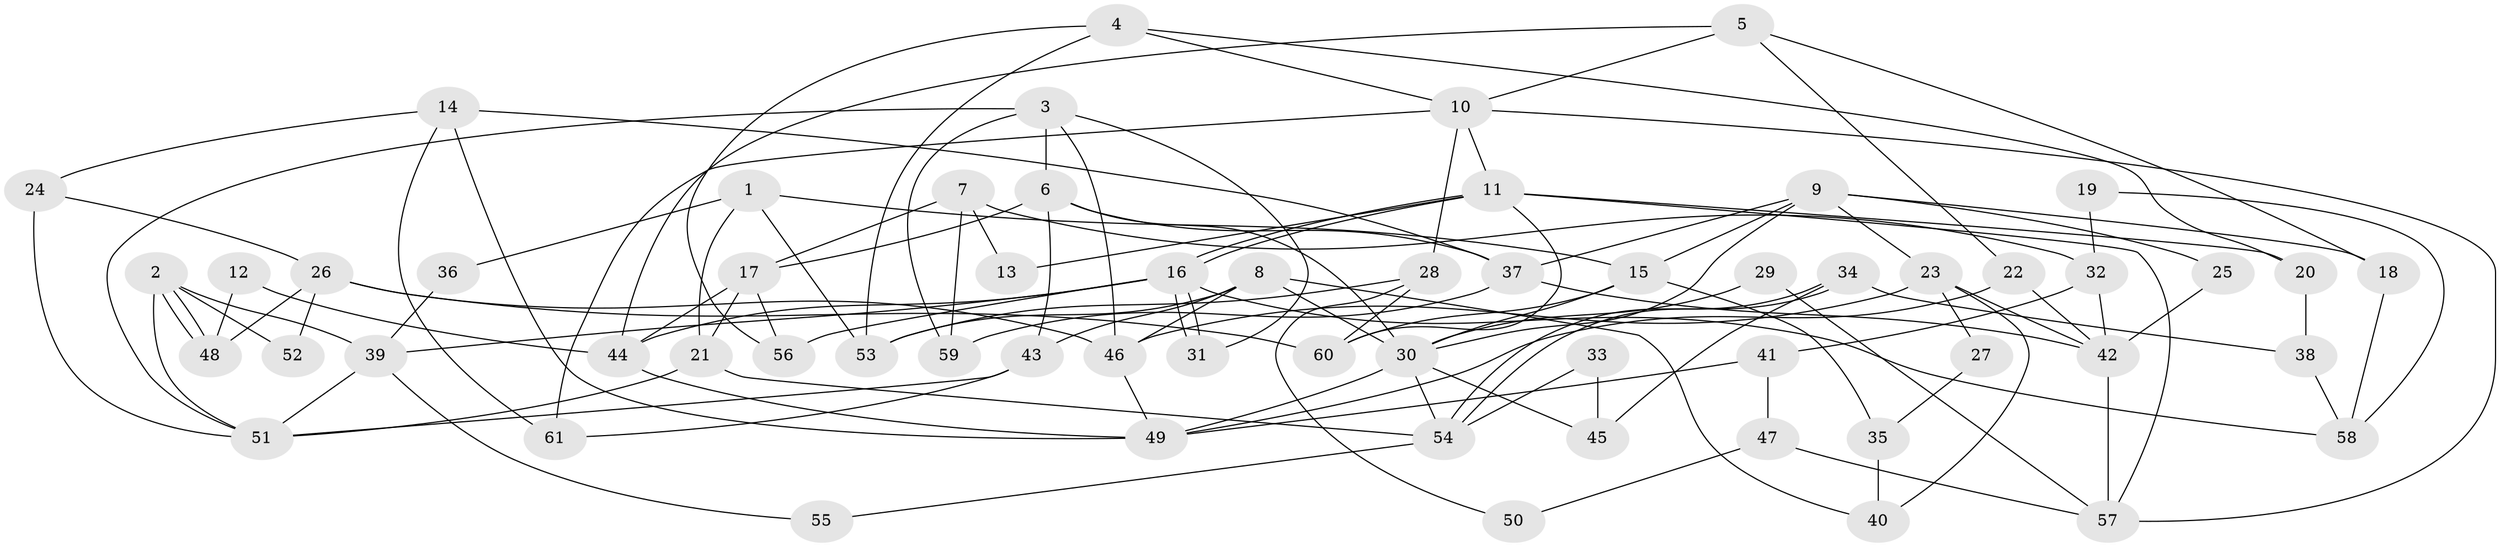 // coarse degree distribution, {7: 0.11627906976744186, 2: 0.18604651162790697, 6: 0.11627906976744186, 5: 0.23255813953488372, 3: 0.16279069767441862, 4: 0.16279069767441862, 8: 0.023255813953488372}
// Generated by graph-tools (version 1.1) at 2025/37/03/04/25 23:37:07]
// undirected, 61 vertices, 122 edges
graph export_dot {
  node [color=gray90,style=filled];
  1;
  2;
  3;
  4;
  5;
  6;
  7;
  8;
  9;
  10;
  11;
  12;
  13;
  14;
  15;
  16;
  17;
  18;
  19;
  20;
  21;
  22;
  23;
  24;
  25;
  26;
  27;
  28;
  29;
  30;
  31;
  32;
  33;
  34;
  35;
  36;
  37;
  38;
  39;
  40;
  41;
  42;
  43;
  44;
  45;
  46;
  47;
  48;
  49;
  50;
  51;
  52;
  53;
  54;
  55;
  56;
  57;
  58;
  59;
  60;
  61;
  1 -- 15;
  1 -- 53;
  1 -- 21;
  1 -- 36;
  2 -- 48;
  2 -- 48;
  2 -- 51;
  2 -- 39;
  2 -- 52;
  3 -- 51;
  3 -- 46;
  3 -- 6;
  3 -- 31;
  3 -- 59;
  4 -- 10;
  4 -- 56;
  4 -- 20;
  4 -- 53;
  5 -- 44;
  5 -- 10;
  5 -- 18;
  5 -- 22;
  6 -- 37;
  6 -- 17;
  6 -- 30;
  6 -- 43;
  7 -- 17;
  7 -- 59;
  7 -- 13;
  7 -- 32;
  8 -- 30;
  8 -- 43;
  8 -- 40;
  8 -- 46;
  8 -- 53;
  9 -- 30;
  9 -- 23;
  9 -- 15;
  9 -- 18;
  9 -- 25;
  9 -- 37;
  10 -- 57;
  10 -- 28;
  10 -- 11;
  10 -- 61;
  11 -- 16;
  11 -- 16;
  11 -- 13;
  11 -- 20;
  11 -- 57;
  11 -- 60;
  12 -- 48;
  12 -- 44;
  14 -- 49;
  14 -- 61;
  14 -- 24;
  14 -- 37;
  15 -- 30;
  15 -- 35;
  15 -- 60;
  16 -- 31;
  16 -- 31;
  16 -- 39;
  16 -- 44;
  16 -- 56;
  16 -- 58;
  17 -- 21;
  17 -- 44;
  17 -- 56;
  18 -- 58;
  19 -- 32;
  19 -- 58;
  20 -- 38;
  21 -- 54;
  21 -- 51;
  22 -- 49;
  22 -- 42;
  23 -- 46;
  23 -- 42;
  23 -- 27;
  23 -- 40;
  24 -- 51;
  24 -- 26;
  25 -- 42;
  26 -- 60;
  26 -- 46;
  26 -- 48;
  26 -- 52;
  27 -- 35;
  28 -- 60;
  28 -- 53;
  28 -- 50;
  29 -- 57;
  29 -- 30;
  30 -- 49;
  30 -- 45;
  30 -- 54;
  32 -- 42;
  32 -- 41;
  33 -- 54;
  33 -- 45;
  34 -- 38;
  34 -- 54;
  34 -- 54;
  34 -- 45;
  35 -- 40;
  36 -- 39;
  37 -- 42;
  37 -- 59;
  38 -- 58;
  39 -- 51;
  39 -- 55;
  41 -- 49;
  41 -- 47;
  42 -- 57;
  43 -- 51;
  43 -- 61;
  44 -- 49;
  46 -- 49;
  47 -- 57;
  47 -- 50;
  54 -- 55;
}
